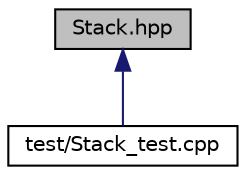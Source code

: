 digraph "Stack.hpp"
{
  edge [fontname="Helvetica",fontsize="10",labelfontname="Helvetica",labelfontsize="10"];
  node [fontname="Helvetica",fontsize="10",shape=record];
  Node6 [label="Stack.hpp",height=0.2,width=0.4,color="black", fillcolor="grey75", style="filled", fontcolor="black"];
  Node6 -> Node7 [dir="back",color="midnightblue",fontsize="10",style="solid"];
  Node7 [label="test/Stack_test.cpp",height=0.2,width=0.4,color="black", fillcolor="white", style="filled",URL="$_stack__test_8cpp.html"];
}
